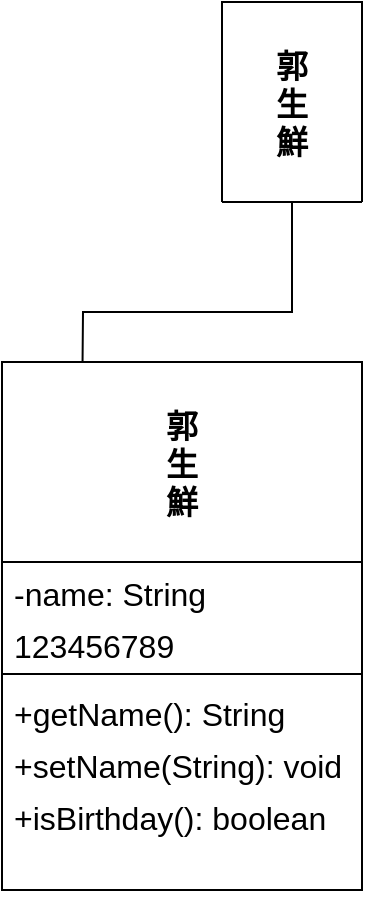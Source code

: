 <mxfile version="14.9.4" type="github">
  <diagram id="hadV3jxKsZsVeSMtyp6E" name="Page-1">
    <mxGraphModel dx="1673" dy="2000" grid="1" gridSize="10" guides="1" tooltips="1" connect="1" arrows="1" fold="1" page="1" pageScale="1" pageWidth="827" pageHeight="1169" math="0" shadow="0">
      <root>
        <mxCell id="0" />
        <mxCell id="1" parent="0" />
        <mxCell id="VvRNQuSe1x1naTqKAvL5-1" style="edgeStyle=orthogonalEdgeStyle;rounded=0;orthogonalLoop=1;jettySize=auto;html=1;exitX=0.5;exitY=1;exitDx=0;exitDy=0;entryX=0.5;entryY=0;entryDx=0;entryDy=0;fontSize=16;" parent="1" source="VvRNQuSe1x1naTqKAvL5-9" edge="1">
          <mxGeometry relative="1" as="geometry">
            <mxPoint x="310" y="-920" as="targetPoint" />
            <mxPoint x="410" y="-1010" as="sourcePoint" />
          </mxGeometry>
        </mxCell>
        <mxCell id="VvRNQuSe1x1naTqKAvL5-2" value="郭&#xa;生&#xa;鮮" style="swimlane;fontStyle=1;childLayout=stackLayout;horizontal=1;startSize=100;horizontalStack=0;resizeParent=1;resizeParentMax=0;resizeLast=0;collapsible=1;marginBottom=0;fontSize=16;labelBorderColor=none;labelBackgroundColor=#ffffff;" parent="1" vertex="1">
          <mxGeometry x="270" y="-950" width="180" height="264" as="geometry">
            <mxRectangle x="270" y="-950" width="70" height="100" as="alternateBounds" />
          </mxGeometry>
        </mxCell>
        <mxCell id="VvRNQuSe1x1naTqKAvL5-3" value="-name: String" style="text;strokeColor=none;fillColor=none;align=left;verticalAlign=top;spacingLeft=4;spacingRight=4;overflow=hidden;rotatable=0;points=[[0,0.5],[1,0.5]];portConstraint=eastwest;fontSize=16;" parent="VvRNQuSe1x1naTqKAvL5-2" vertex="1">
          <mxGeometry y="100" width="180" height="26" as="geometry" />
        </mxCell>
        <mxCell id="VvRNQuSe1x1naTqKAvL5-4" value="123456789" style="text;strokeColor=none;fillColor=none;align=left;verticalAlign=top;spacingLeft=4;spacingRight=4;overflow=hidden;rotatable=0;points=[[0,0.5],[1,0.5]];portConstraint=eastwest;fontSize=16;" parent="VvRNQuSe1x1naTqKAvL5-2" vertex="1">
          <mxGeometry y="126" width="180" height="26" as="geometry" />
        </mxCell>
        <mxCell id="VvRNQuSe1x1naTqKAvL5-5" value="" style="line;strokeWidth=1;fillColor=none;align=left;verticalAlign=middle;spacingTop=-1;spacingLeft=3;spacingRight=3;rotatable=0;labelPosition=right;points=[];portConstraint=eastwest;fontSize=16;" parent="VvRNQuSe1x1naTqKAvL5-2" vertex="1">
          <mxGeometry y="152" width="180" height="8" as="geometry" />
        </mxCell>
        <mxCell id="VvRNQuSe1x1naTqKAvL5-6" value="+getName(): String" style="text;strokeColor=none;fillColor=none;align=left;verticalAlign=top;spacingLeft=4;spacingRight=4;overflow=hidden;rotatable=0;points=[[0,0.5],[1,0.5]];portConstraint=eastwest;fontSize=16;" parent="VvRNQuSe1x1naTqKAvL5-2" vertex="1">
          <mxGeometry y="160" width="180" height="26" as="geometry" />
        </mxCell>
        <mxCell id="VvRNQuSe1x1naTqKAvL5-7" value="+setName(String): void" style="text;strokeColor=none;fillColor=none;align=left;verticalAlign=top;spacingLeft=4;spacingRight=4;overflow=hidden;rotatable=0;points=[[0,0.5],[1,0.5]];portConstraint=eastwest;fontSize=16;" parent="VvRNQuSe1x1naTqKAvL5-2" vertex="1">
          <mxGeometry y="186" width="180" height="26" as="geometry" />
        </mxCell>
        <mxCell id="VvRNQuSe1x1naTqKAvL5-8" value="+isBirthday(): boolean" style="text;strokeColor=none;fillColor=none;align=left;verticalAlign=top;spacingLeft=4;spacingRight=4;overflow=hidden;rotatable=0;points=[[0,0.5],[1,0.5]];portConstraint=eastwest;fontSize=16;" parent="VvRNQuSe1x1naTqKAvL5-2" vertex="1">
          <mxGeometry y="212" width="180" height="52" as="geometry" />
        </mxCell>
        <mxCell id="VvRNQuSe1x1naTqKAvL5-9" value="郭&#xa;生&#xa;鮮" style="swimlane;fontStyle=1;childLayout=stackLayout;horizontal=1;startSize=100;horizontalStack=0;resizeParent=1;resizeParentMax=0;resizeLast=0;collapsible=1;marginBottom=0;fontSize=16;labelBorderColor=none;labelBackgroundColor=#ffffff;" parent="1" vertex="1" collapsed="1">
          <mxGeometry x="380" y="-1130" width="70" height="100" as="geometry">
            <mxRectangle x="380" y="-1130" width="180" height="264" as="alternateBounds" />
          </mxGeometry>
        </mxCell>
        <mxCell id="VvRNQuSe1x1naTqKAvL5-10" value="-name: String" style="text;strokeColor=none;fillColor=none;align=left;verticalAlign=top;spacingLeft=4;spacingRight=4;overflow=hidden;rotatable=0;points=[[0,0.5],[1,0.5]];portConstraint=eastwest;fontSize=16;" parent="VvRNQuSe1x1naTqKAvL5-9" vertex="1">
          <mxGeometry y="100" width="70" height="26" as="geometry" />
        </mxCell>
        <mxCell id="VvRNQuSe1x1naTqKAvL5-11" value="-birthDate: Date" style="text;strokeColor=none;fillColor=none;align=left;verticalAlign=top;spacingLeft=4;spacingRight=4;overflow=hidden;rotatable=0;points=[[0,0.5],[1,0.5]];portConstraint=eastwest;fontSize=16;" parent="VvRNQuSe1x1naTqKAvL5-9" vertex="1">
          <mxGeometry y="126" width="70" height="26" as="geometry" />
        </mxCell>
        <mxCell id="VvRNQuSe1x1naTqKAvL5-12" value="" style="line;strokeWidth=1;fillColor=none;align=left;verticalAlign=middle;spacingTop=-1;spacingLeft=3;spacingRight=3;rotatable=0;labelPosition=right;points=[];portConstraint=eastwest;fontSize=16;" parent="VvRNQuSe1x1naTqKAvL5-9" vertex="1">
          <mxGeometry y="152" width="70" height="8" as="geometry" />
        </mxCell>
        <mxCell id="VvRNQuSe1x1naTqKAvL5-13" value="+getName(): String" style="text;strokeColor=none;fillColor=none;align=left;verticalAlign=top;spacingLeft=4;spacingRight=4;overflow=hidden;rotatable=0;points=[[0,0.5],[1,0.5]];portConstraint=eastwest;fontSize=16;" parent="VvRNQuSe1x1naTqKAvL5-9" vertex="1">
          <mxGeometry y="160" width="70" height="26" as="geometry" />
        </mxCell>
        <mxCell id="VvRNQuSe1x1naTqKAvL5-14" value="+setName(String): void" style="text;strokeColor=none;fillColor=none;align=left;verticalAlign=top;spacingLeft=4;spacingRight=4;overflow=hidden;rotatable=0;points=[[0,0.5],[1,0.5]];portConstraint=eastwest;fontSize=16;" parent="VvRNQuSe1x1naTqKAvL5-9" vertex="1">
          <mxGeometry y="186" width="70" height="26" as="geometry" />
        </mxCell>
        <mxCell id="VvRNQuSe1x1naTqKAvL5-15" value="+isBirthday(): boolean" style="text;strokeColor=none;fillColor=none;align=left;verticalAlign=top;spacingLeft=4;spacingRight=4;overflow=hidden;rotatable=0;points=[[0,0.5],[1,0.5]];portConstraint=eastwest;fontSize=16;" parent="VvRNQuSe1x1naTqKAvL5-9" vertex="1">
          <mxGeometry y="212" width="70" height="52" as="geometry" />
        </mxCell>
      </root>
    </mxGraphModel>
  </diagram>
</mxfile>
